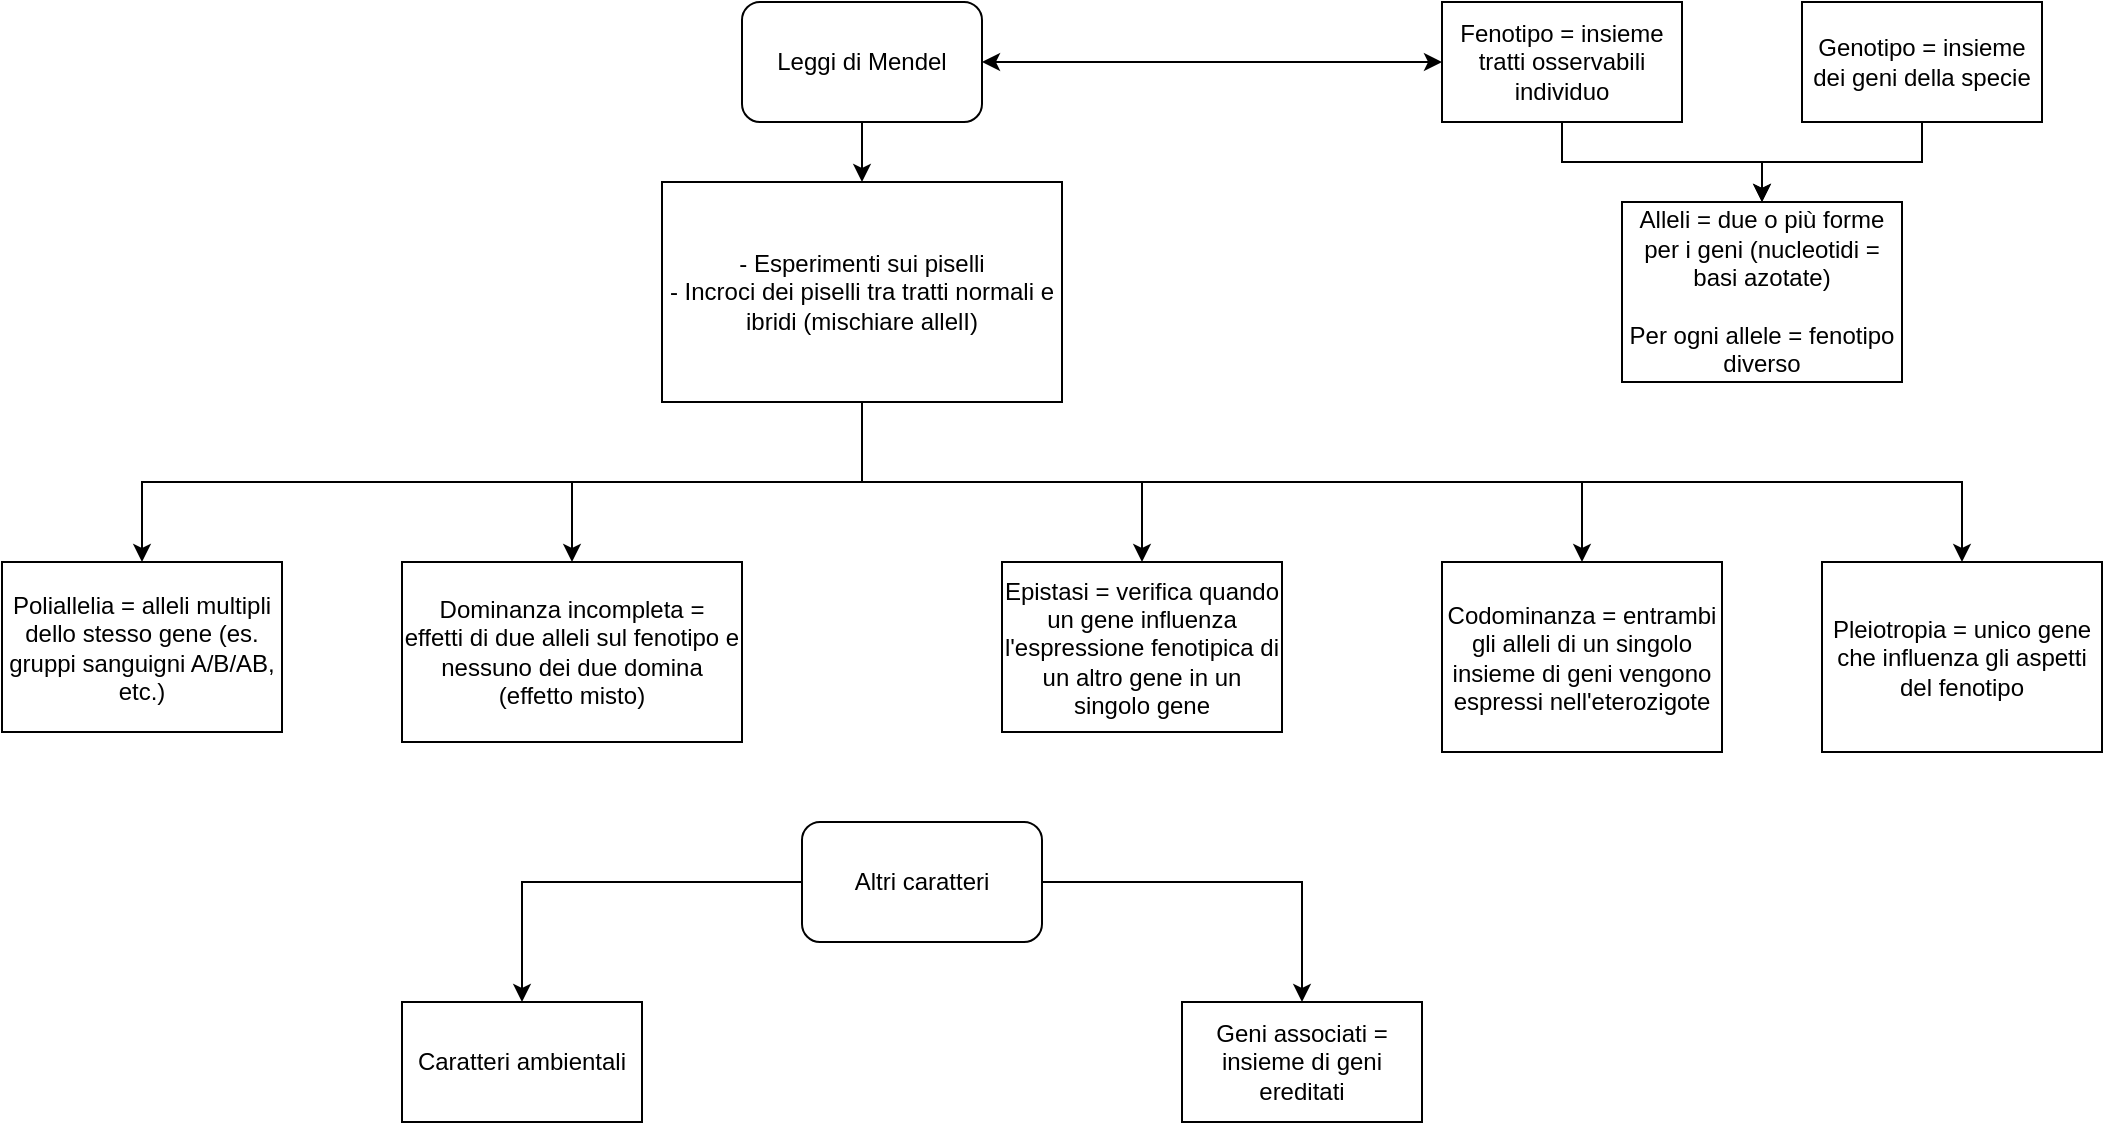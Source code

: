 <mxfile version="22.0.3" type="device">
  <diagram name="Pagina-1" id="YzWQodzD78JNeDAUSXoz">
    <mxGraphModel dx="2328" dy="715" grid="1" gridSize="10" guides="1" tooltips="1" connect="1" arrows="1" fold="1" page="1" pageScale="1" pageWidth="827" pageHeight="1169" math="0" shadow="0">
      <root>
        <mxCell id="0" />
        <mxCell id="1" parent="0" />
        <mxCell id="w2two0Atbse1pp40csvL-10" style="edgeStyle=orthogonalEdgeStyle;rounded=0;orthogonalLoop=1;jettySize=auto;html=1;exitX=0.5;exitY=1;exitDx=0;exitDy=0;" edge="1" parent="1" source="w2two0Atbse1pp40csvL-1" target="w2two0Atbse1pp40csvL-9">
          <mxGeometry relative="1" as="geometry" />
        </mxCell>
        <mxCell id="w2two0Atbse1pp40csvL-1" value="Leggi di Mendel" style="rounded=1;whiteSpace=wrap;html=1;" vertex="1" parent="1">
          <mxGeometry x="360" y="200" width="120" height="60" as="geometry" />
        </mxCell>
        <mxCell id="w2two0Atbse1pp40csvL-5" style="edgeStyle=orthogonalEdgeStyle;rounded=0;orthogonalLoop=1;jettySize=auto;html=1;exitX=0.5;exitY=1;exitDx=0;exitDy=0;" edge="1" parent="1" source="w2two0Atbse1pp40csvL-2" target="w2two0Atbse1pp40csvL-4">
          <mxGeometry relative="1" as="geometry" />
        </mxCell>
        <mxCell id="w2two0Atbse1pp40csvL-2" value="Fenotipo = insieme tratti osservabili individuo" style="rounded=0;whiteSpace=wrap;html=1;" vertex="1" parent="1">
          <mxGeometry x="710" y="200" width="120" height="60" as="geometry" />
        </mxCell>
        <mxCell id="w2two0Atbse1pp40csvL-6" style="edgeStyle=orthogonalEdgeStyle;rounded=0;orthogonalLoop=1;jettySize=auto;html=1;exitX=0.5;exitY=1;exitDx=0;exitDy=0;" edge="1" parent="1" source="w2two0Atbse1pp40csvL-3" target="w2two0Atbse1pp40csvL-4">
          <mxGeometry relative="1" as="geometry" />
        </mxCell>
        <mxCell id="w2two0Atbse1pp40csvL-3" value="Genotipo = insieme dei geni della specie" style="rounded=0;whiteSpace=wrap;html=1;" vertex="1" parent="1">
          <mxGeometry x="890" y="200" width="120" height="60" as="geometry" />
        </mxCell>
        <mxCell id="w2two0Atbse1pp40csvL-4" value="Alleli = due o più forme per i geni (nucleotidi = basi azotate)&lt;br&gt;&lt;br&gt;Per ogni allele = fenotipo diverso" style="rounded=0;whiteSpace=wrap;html=1;" vertex="1" parent="1">
          <mxGeometry x="800" y="300" width="140" height="90" as="geometry" />
        </mxCell>
        <mxCell id="w2two0Atbse1pp40csvL-8" value="" style="endArrow=classic;startArrow=classic;html=1;rounded=0;exitX=1;exitY=0.5;exitDx=0;exitDy=0;entryX=0;entryY=0.5;entryDx=0;entryDy=0;" edge="1" parent="1" source="w2two0Atbse1pp40csvL-1" target="w2two0Atbse1pp40csvL-2">
          <mxGeometry width="50" height="50" relative="1" as="geometry">
            <mxPoint x="410" y="280" as="sourcePoint" />
            <mxPoint x="460" y="230" as="targetPoint" />
          </mxGeometry>
        </mxCell>
        <mxCell id="w2two0Atbse1pp40csvL-14" style="edgeStyle=orthogonalEdgeStyle;rounded=0;orthogonalLoop=1;jettySize=auto;html=1;exitX=0.5;exitY=1;exitDx=0;exitDy=0;" edge="1" parent="1" source="w2two0Atbse1pp40csvL-9" target="w2two0Atbse1pp40csvL-13">
          <mxGeometry relative="1" as="geometry" />
        </mxCell>
        <mxCell id="w2two0Atbse1pp40csvL-16" style="edgeStyle=orthogonalEdgeStyle;rounded=0;orthogonalLoop=1;jettySize=auto;html=1;exitX=0.5;exitY=1;exitDx=0;exitDy=0;" edge="1" parent="1" source="w2two0Atbse1pp40csvL-9" target="w2two0Atbse1pp40csvL-15">
          <mxGeometry relative="1" as="geometry" />
        </mxCell>
        <mxCell id="w2two0Atbse1pp40csvL-18" style="edgeStyle=orthogonalEdgeStyle;rounded=0;orthogonalLoop=1;jettySize=auto;html=1;exitX=0.5;exitY=1;exitDx=0;exitDy=0;" edge="1" parent="1" source="w2two0Atbse1pp40csvL-9" target="w2two0Atbse1pp40csvL-17">
          <mxGeometry relative="1" as="geometry" />
        </mxCell>
        <mxCell id="w2two0Atbse1pp40csvL-21" style="edgeStyle=orthogonalEdgeStyle;rounded=0;orthogonalLoop=1;jettySize=auto;html=1;exitX=0.5;exitY=1;exitDx=0;exitDy=0;" edge="1" parent="1" source="w2two0Atbse1pp40csvL-9" target="w2two0Atbse1pp40csvL-19">
          <mxGeometry relative="1" as="geometry" />
        </mxCell>
        <mxCell id="w2two0Atbse1pp40csvL-23" style="edgeStyle=orthogonalEdgeStyle;rounded=0;orthogonalLoop=1;jettySize=auto;html=1;exitX=0.5;exitY=1;exitDx=0;exitDy=0;" edge="1" parent="1" source="w2two0Atbse1pp40csvL-9" target="w2two0Atbse1pp40csvL-22">
          <mxGeometry relative="1" as="geometry" />
        </mxCell>
        <mxCell id="w2two0Atbse1pp40csvL-9" value="- Esperimenti sui piselli&lt;br&gt;- Incroci dei piselli tra tratti normali e ibridi (mischiare allelI)" style="rounded=0;whiteSpace=wrap;html=1;" vertex="1" parent="1">
          <mxGeometry x="320" y="290" width="200" height="110" as="geometry" />
        </mxCell>
        <mxCell id="w2two0Atbse1pp40csvL-13" value="Dominanza incompleta =&lt;br&gt;effetti di due alleli sul fenotipo e nessuno dei due domina (effetto misto)" style="rounded=0;whiteSpace=wrap;html=1;" vertex="1" parent="1">
          <mxGeometry x="190" y="480" width="170" height="90" as="geometry" />
        </mxCell>
        <mxCell id="w2two0Atbse1pp40csvL-15" value="Epistasi =&amp;nbsp;verifica quando un gene influenza l&#39;espressione fenotipica di un altro gene in un singolo gene" style="rounded=0;whiteSpace=wrap;html=1;" vertex="1" parent="1">
          <mxGeometry x="490" y="480" width="140" height="85" as="geometry" />
        </mxCell>
        <mxCell id="w2two0Atbse1pp40csvL-17" value="Codominanza =&amp;nbsp;entrambi gli alleli di un singolo insieme di geni vengono espressi nell&#39;eterozigote" style="rounded=0;whiteSpace=wrap;html=1;" vertex="1" parent="1">
          <mxGeometry x="710" y="480" width="140" height="95" as="geometry" />
        </mxCell>
        <mxCell id="w2two0Atbse1pp40csvL-19" value="Poliallelia = alleli multipli dello stesso gene (es. gruppi sanguigni A/B/AB, etc.)" style="rounded=0;whiteSpace=wrap;html=1;" vertex="1" parent="1">
          <mxGeometry x="-10" y="480" width="140" height="85" as="geometry" />
        </mxCell>
        <mxCell id="w2two0Atbse1pp40csvL-22" value="Pleiotropia = unico gene che influenza gli aspetti del fenotipo" style="rounded=0;whiteSpace=wrap;html=1;" vertex="1" parent="1">
          <mxGeometry x="900" y="480" width="140" height="95" as="geometry" />
        </mxCell>
        <mxCell id="w2two0Atbse1pp40csvL-27" style="edgeStyle=orthogonalEdgeStyle;rounded=0;orthogonalLoop=1;jettySize=auto;html=1;exitX=1;exitY=0.5;exitDx=0;exitDy=0;" edge="1" parent="1" source="w2two0Atbse1pp40csvL-24" target="w2two0Atbse1pp40csvL-26">
          <mxGeometry relative="1" as="geometry" />
        </mxCell>
        <mxCell id="w2two0Atbse1pp40csvL-28" style="edgeStyle=orthogonalEdgeStyle;rounded=0;orthogonalLoop=1;jettySize=auto;html=1;exitX=0;exitY=0.5;exitDx=0;exitDy=0;" edge="1" parent="1" source="w2two0Atbse1pp40csvL-24" target="w2two0Atbse1pp40csvL-25">
          <mxGeometry relative="1" as="geometry" />
        </mxCell>
        <mxCell id="w2two0Atbse1pp40csvL-24" value="Altri caratteri" style="rounded=1;whiteSpace=wrap;html=1;" vertex="1" parent="1">
          <mxGeometry x="390" y="610" width="120" height="60" as="geometry" />
        </mxCell>
        <mxCell id="w2two0Atbse1pp40csvL-25" value="Caratteri ambientali" style="rounded=0;whiteSpace=wrap;html=1;" vertex="1" parent="1">
          <mxGeometry x="190" y="700" width="120" height="60" as="geometry" />
        </mxCell>
        <mxCell id="w2two0Atbse1pp40csvL-26" value="Geni associati = insieme di geni ereditati" style="rounded=0;whiteSpace=wrap;html=1;" vertex="1" parent="1">
          <mxGeometry x="580" y="700" width="120" height="60" as="geometry" />
        </mxCell>
      </root>
    </mxGraphModel>
  </diagram>
</mxfile>
